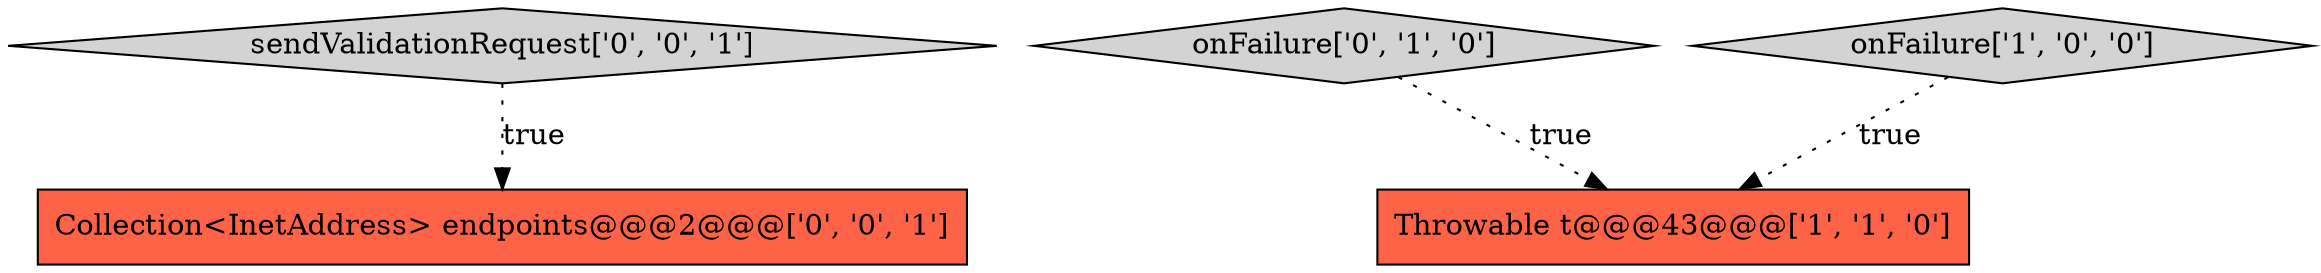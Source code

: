 digraph {
3 [style = filled, label = "sendValidationRequest['0', '0', '1']", fillcolor = lightgray, shape = diamond image = "AAA0AAABBB3BBB"];
2 [style = filled, label = "onFailure['0', '1', '0']", fillcolor = lightgray, shape = diamond image = "AAA0AAABBB2BBB"];
1 [style = filled, label = "Throwable t@@@43@@@['1', '1', '0']", fillcolor = tomato, shape = box image = "AAA0AAABBB1BBB"];
4 [style = filled, label = "Collection<InetAddress> endpoints@@@2@@@['0', '0', '1']", fillcolor = tomato, shape = box image = "AAA0AAABBB3BBB"];
0 [style = filled, label = "onFailure['1', '0', '0']", fillcolor = lightgray, shape = diamond image = "AAA0AAABBB1BBB"];
2->1 [style = dotted, label="true"];
0->1 [style = dotted, label="true"];
3->4 [style = dotted, label="true"];
}
